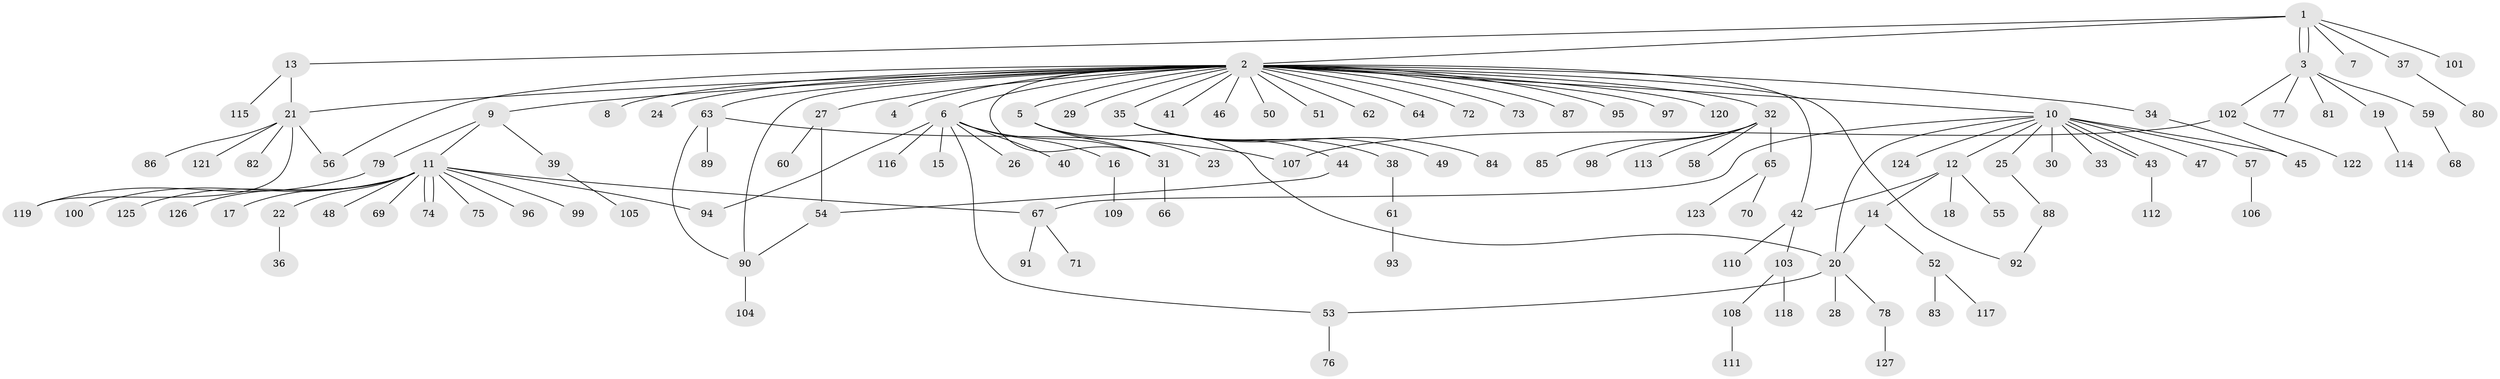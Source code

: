 // Generated by graph-tools (version 1.1) at 2025/47/03/09/25 04:47:52]
// undirected, 127 vertices, 146 edges
graph export_dot {
graph [start="1"]
  node [color=gray90,style=filled];
  1;
  2;
  3;
  4;
  5;
  6;
  7;
  8;
  9;
  10;
  11;
  12;
  13;
  14;
  15;
  16;
  17;
  18;
  19;
  20;
  21;
  22;
  23;
  24;
  25;
  26;
  27;
  28;
  29;
  30;
  31;
  32;
  33;
  34;
  35;
  36;
  37;
  38;
  39;
  40;
  41;
  42;
  43;
  44;
  45;
  46;
  47;
  48;
  49;
  50;
  51;
  52;
  53;
  54;
  55;
  56;
  57;
  58;
  59;
  60;
  61;
  62;
  63;
  64;
  65;
  66;
  67;
  68;
  69;
  70;
  71;
  72;
  73;
  74;
  75;
  76;
  77;
  78;
  79;
  80;
  81;
  82;
  83;
  84;
  85;
  86;
  87;
  88;
  89;
  90;
  91;
  92;
  93;
  94;
  95;
  96;
  97;
  98;
  99;
  100;
  101;
  102;
  103;
  104;
  105;
  106;
  107;
  108;
  109;
  110;
  111;
  112;
  113;
  114;
  115;
  116;
  117;
  118;
  119;
  120;
  121;
  122;
  123;
  124;
  125;
  126;
  127;
  1 -- 2;
  1 -- 3;
  1 -- 3;
  1 -- 7;
  1 -- 13;
  1 -- 37;
  1 -- 101;
  2 -- 4;
  2 -- 5;
  2 -- 6;
  2 -- 8;
  2 -- 9;
  2 -- 10;
  2 -- 21;
  2 -- 24;
  2 -- 27;
  2 -- 29;
  2 -- 31;
  2 -- 32;
  2 -- 34;
  2 -- 35;
  2 -- 41;
  2 -- 42;
  2 -- 46;
  2 -- 50;
  2 -- 51;
  2 -- 56;
  2 -- 62;
  2 -- 63;
  2 -- 64;
  2 -- 72;
  2 -- 73;
  2 -- 87;
  2 -- 90;
  2 -- 92;
  2 -- 95;
  2 -- 97;
  2 -- 120;
  3 -- 19;
  3 -- 59;
  3 -- 77;
  3 -- 81;
  3 -- 102;
  5 -- 20;
  5 -- 23;
  5 -- 31;
  6 -- 15;
  6 -- 16;
  6 -- 26;
  6 -- 31;
  6 -- 40;
  6 -- 53;
  6 -- 94;
  6 -- 116;
  9 -- 11;
  9 -- 39;
  9 -- 79;
  10 -- 12;
  10 -- 20;
  10 -- 25;
  10 -- 30;
  10 -- 33;
  10 -- 43;
  10 -- 43;
  10 -- 45;
  10 -- 47;
  10 -- 57;
  10 -- 67;
  10 -- 124;
  11 -- 17;
  11 -- 22;
  11 -- 48;
  11 -- 67;
  11 -- 69;
  11 -- 74;
  11 -- 74;
  11 -- 75;
  11 -- 94;
  11 -- 96;
  11 -- 99;
  11 -- 100;
  11 -- 125;
  11 -- 126;
  12 -- 14;
  12 -- 18;
  12 -- 42;
  12 -- 55;
  13 -- 21;
  13 -- 115;
  14 -- 20;
  14 -- 52;
  16 -- 109;
  19 -- 114;
  20 -- 28;
  20 -- 53;
  20 -- 78;
  21 -- 56;
  21 -- 82;
  21 -- 86;
  21 -- 119;
  21 -- 121;
  22 -- 36;
  25 -- 88;
  27 -- 54;
  27 -- 60;
  31 -- 66;
  32 -- 58;
  32 -- 65;
  32 -- 85;
  32 -- 98;
  32 -- 113;
  34 -- 45;
  35 -- 38;
  35 -- 44;
  35 -- 49;
  35 -- 84;
  37 -- 80;
  38 -- 61;
  39 -- 105;
  42 -- 103;
  42 -- 110;
  43 -- 112;
  44 -- 54;
  52 -- 83;
  52 -- 117;
  53 -- 76;
  54 -- 90;
  57 -- 106;
  59 -- 68;
  61 -- 93;
  63 -- 89;
  63 -- 90;
  63 -- 107;
  65 -- 70;
  65 -- 123;
  67 -- 71;
  67 -- 91;
  78 -- 127;
  79 -- 119;
  88 -- 92;
  90 -- 104;
  102 -- 107;
  102 -- 122;
  103 -- 108;
  103 -- 118;
  108 -- 111;
}
